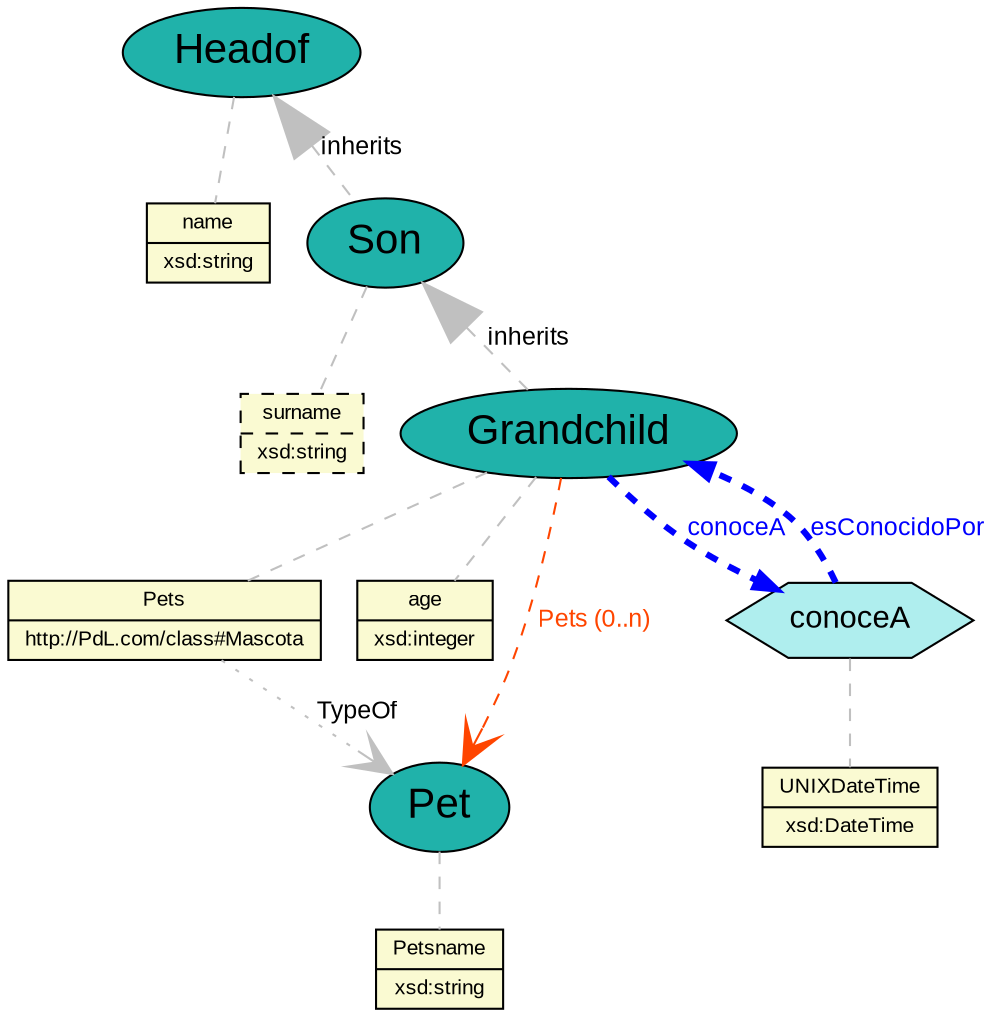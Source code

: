 graph domain{
	//Defecto
	node [fontname="Arial"];
	edge [fontname="Arial",fontsize=12];

	//PROPERTIES
	node[fontsize="10", fillcolor="lightgoldenrodyellow", style="filled", shape="record", ]

	
	property_surname [label="{surname|xsd:string}",style="filled,dashed"];
	property_Petsname [label="{Petsname|xsd:string}"];
	property_Pets [label="{Pets|http://PdL.com/class#Mascota}"];
	property_name [label="{name|xsd:string}"];
	property_age [label="{age|xsd:integer}"];
	property_UNIXDateTime [label="{UNIXDateTime|xsd:DateTime}"];

	//CLASES
	node[fontsize="20", fillcolor="lightseagreen", style="filled", shape="ellipse", ]

	
	class_Son [label="Son"];
	class_Headof [label="Headof"];
	class_Pet [label="Pet"];
	class_Grandchild [label="Grandchild"];

	//RELACIONES
	node[fontsize="15", fillcolor="paleturquoise", style="filled", shape="hexagon", ]

	relationship_conoceA [label=conoceA];

	//CLASE -- PROPIEDAD
	edge[len="3", style="dashed", color="grey", ]

	class_Son -- property_surname;
	class_Headof -- property_name;
	class_Pet -- property_Petsname;
	class_Grandchild -- property_age;
	class_Grandchild -- property_Pets;

	//RELACION -- PROPIEDAD
	relationship_conoceA -- property_UNIXDateTime;

	// uso indirecto de definición de tipos
	property_Pets -- class_Pet [arrowsize="2", style="dotted", arrowhead="vee", dir="forward", label="TypeOf"];

	// asociaciones a través de atributos marcadas de forma directa
	class_Grandchild -- class_Pet [label="Pets (0..n) "fontcolor="orangered", color="orangered", style="dashed", arrowhead="vee",dir="forward",arrowsize="2"];

	// herencias
	class_Headof -- class_Son [arrowsize="3", arrowhead="normal", dir="back", label="inherits"];
	class_Son -- class_Grandchild [arrowsize="3", arrowhead="normal", dir="back", label="inherits"];

	// enlaces de relaciones
	edge[len="2",penwidth="3",color="blue"]
	class_Grandchild -- relationship_conoceA [label="conoceA",fontcolor="blue",dir="forward",arrowhead="normal"];
	relationship_conoceA -- class_Grandchild [label="esConocidoPor",fontcolor="blue",dir="forward",arrowhead="normal"];

}

